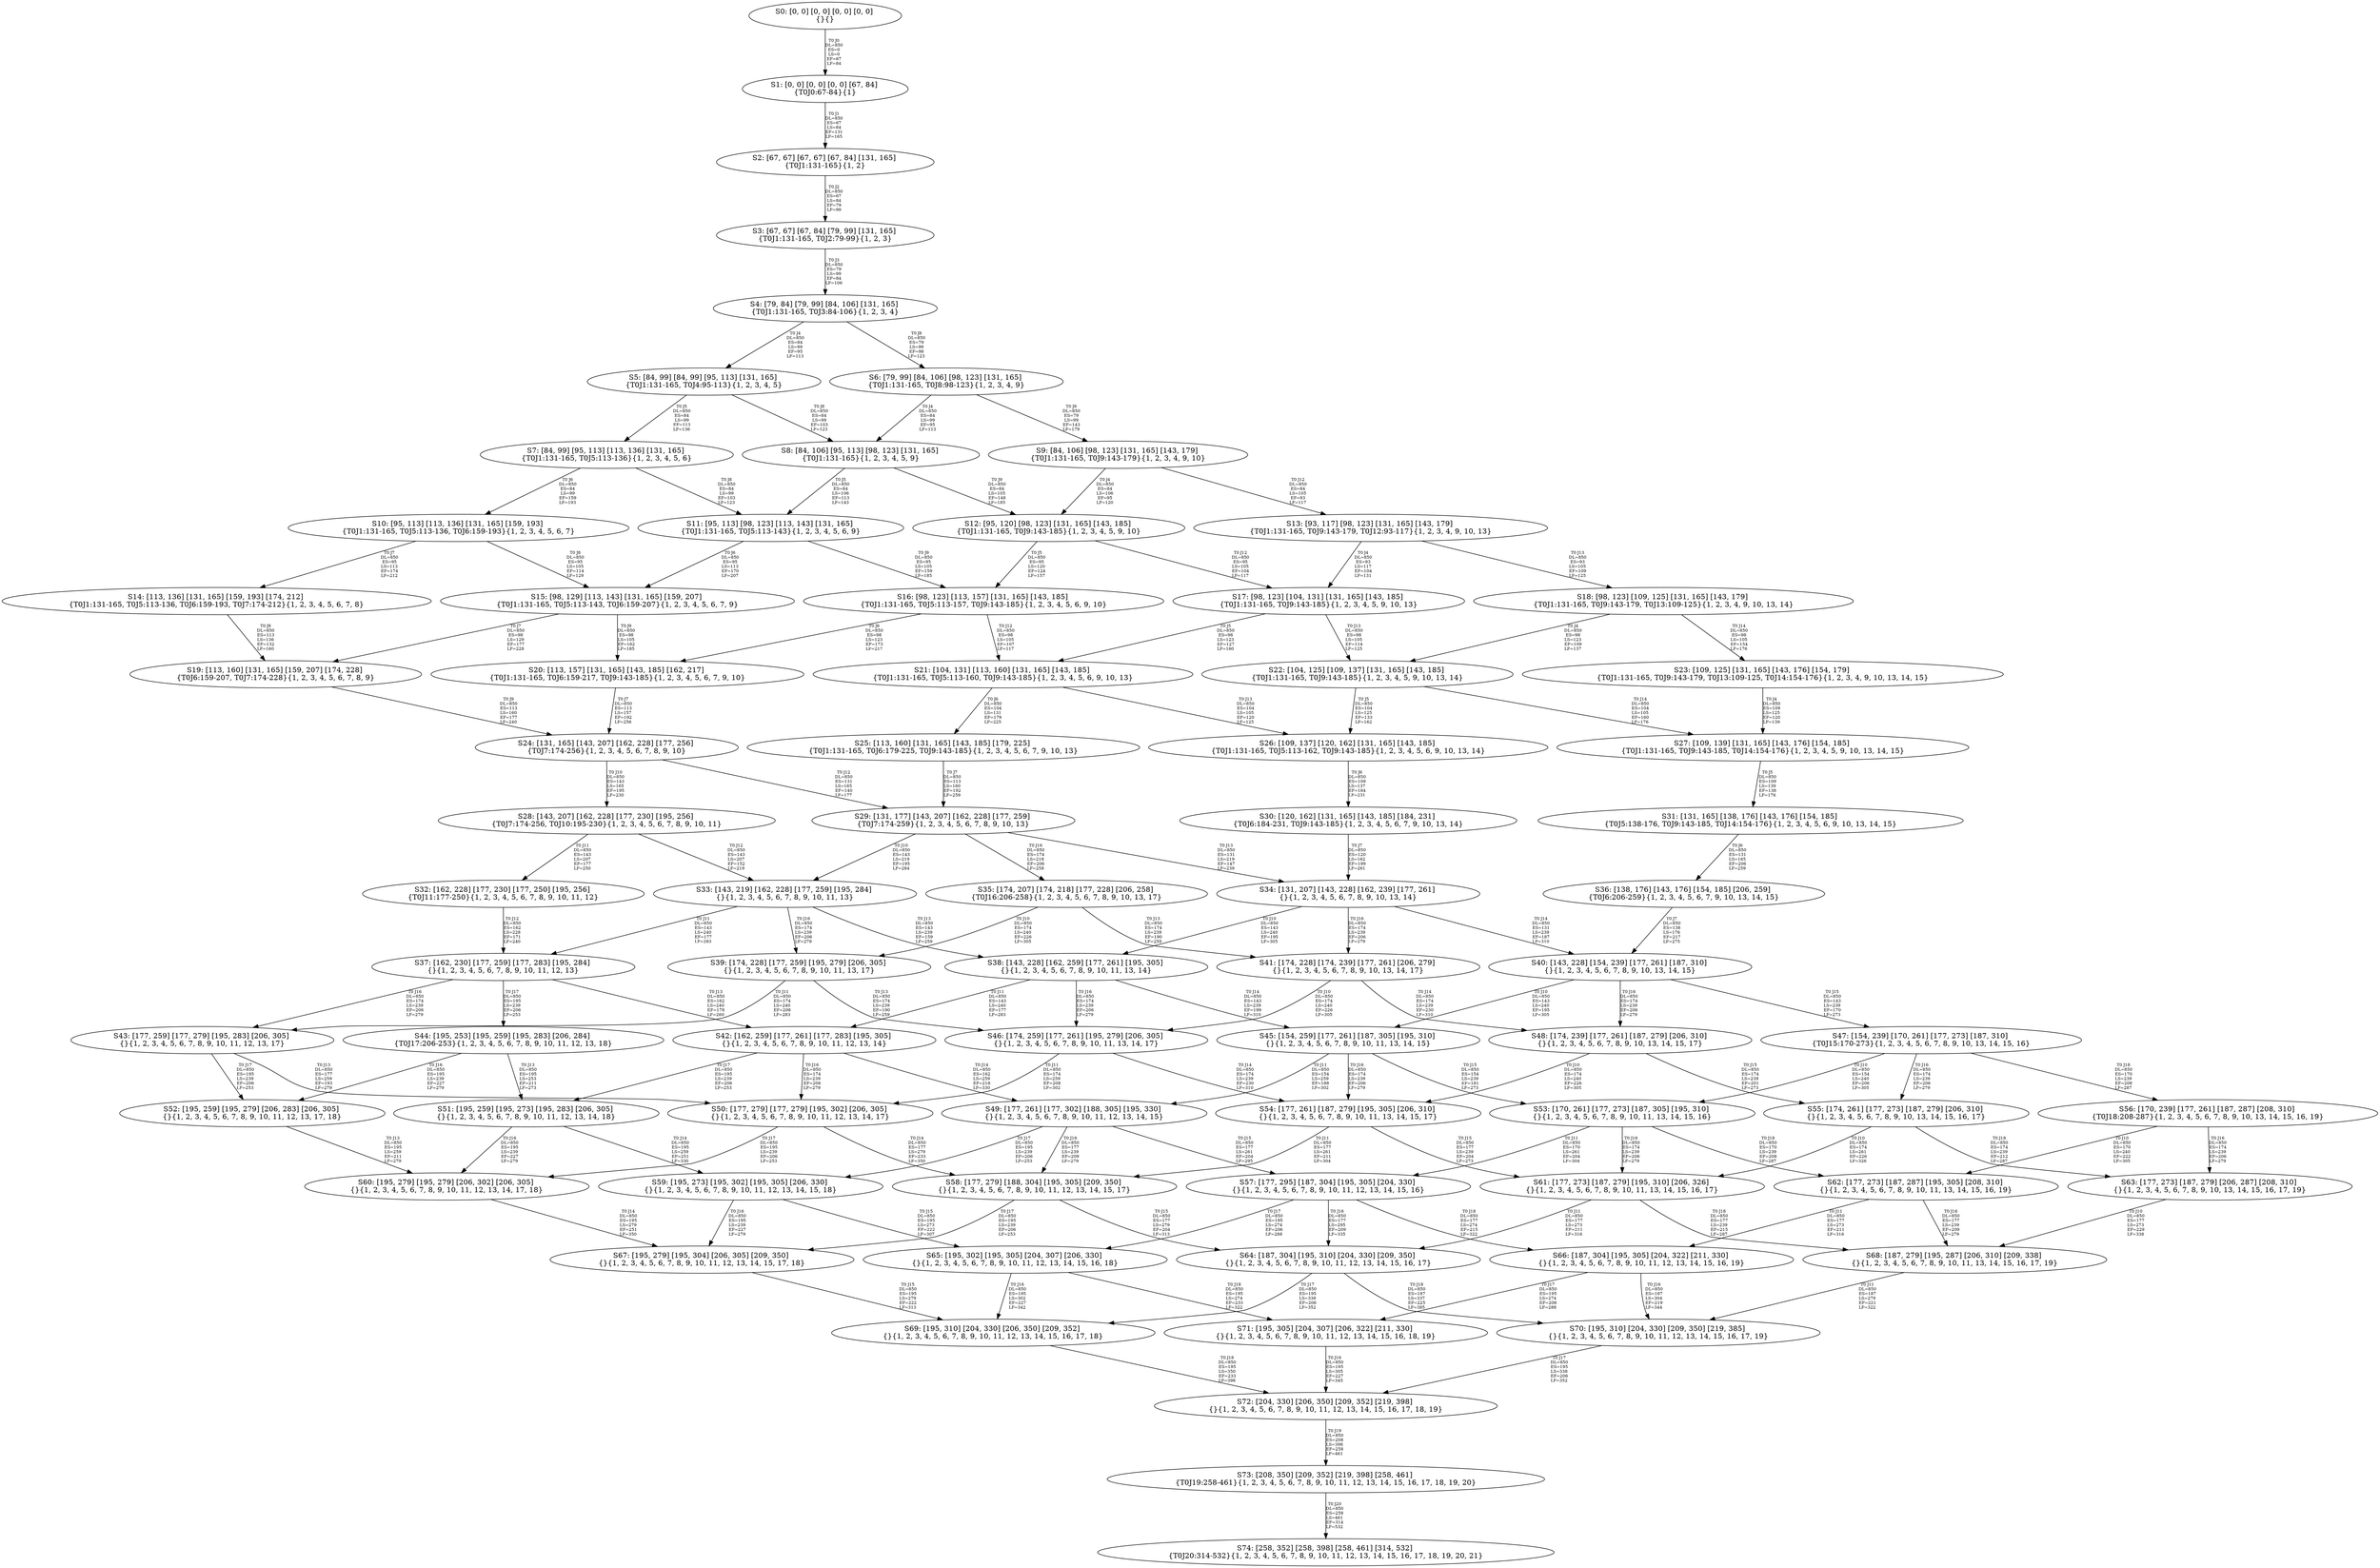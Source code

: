 digraph {
	S0[label="S0: [0, 0] [0, 0] [0, 0] [0, 0] \n{}{}"];
	S1[label="S1: [0, 0] [0, 0] [0, 0] [67, 84] \n{T0J0:67-84}{1}"];
	S2[label="S2: [67, 67] [67, 67] [67, 84] [131, 165] \n{T0J1:131-165}{1, 2}"];
	S3[label="S3: [67, 67] [67, 84] [79, 99] [131, 165] \n{T0J1:131-165, T0J2:79-99}{1, 2, 3}"];
	S4[label="S4: [79, 84] [79, 99] [84, 106] [131, 165] \n{T0J1:131-165, T0J3:84-106}{1, 2, 3, 4}"];
	S5[label="S5: [84, 99] [84, 99] [95, 113] [131, 165] \n{T0J1:131-165, T0J4:95-113}{1, 2, 3, 4, 5}"];
	S6[label="S6: [79, 99] [84, 106] [98, 123] [131, 165] \n{T0J1:131-165, T0J8:98-123}{1, 2, 3, 4, 9}"];
	S7[label="S7: [84, 99] [95, 113] [113, 136] [131, 165] \n{T0J1:131-165, T0J5:113-136}{1, 2, 3, 4, 5, 6}"];
	S8[label="S8: [84, 106] [95, 113] [98, 123] [131, 165] \n{T0J1:131-165}{1, 2, 3, 4, 5, 9}"];
	S9[label="S9: [84, 106] [98, 123] [131, 165] [143, 179] \n{T0J1:131-165, T0J9:143-179}{1, 2, 3, 4, 9, 10}"];
	S10[label="S10: [95, 113] [113, 136] [131, 165] [159, 193] \n{T0J1:131-165, T0J5:113-136, T0J6:159-193}{1, 2, 3, 4, 5, 6, 7}"];
	S11[label="S11: [95, 113] [98, 123] [113, 143] [131, 165] \n{T0J1:131-165, T0J5:113-143}{1, 2, 3, 4, 5, 6, 9}"];
	S12[label="S12: [95, 120] [98, 123] [131, 165] [143, 185] \n{T0J1:131-165, T0J9:143-185}{1, 2, 3, 4, 5, 9, 10}"];
	S13[label="S13: [93, 117] [98, 123] [131, 165] [143, 179] \n{T0J1:131-165, T0J9:143-179, T0J12:93-117}{1, 2, 3, 4, 9, 10, 13}"];
	S14[label="S14: [113, 136] [131, 165] [159, 193] [174, 212] \n{T0J1:131-165, T0J5:113-136, T0J6:159-193, T0J7:174-212}{1, 2, 3, 4, 5, 6, 7, 8}"];
	S15[label="S15: [98, 129] [113, 143] [131, 165] [159, 207] \n{T0J1:131-165, T0J5:113-143, T0J6:159-207}{1, 2, 3, 4, 5, 6, 7, 9}"];
	S16[label="S16: [98, 123] [113, 157] [131, 165] [143, 185] \n{T0J1:131-165, T0J5:113-157, T0J9:143-185}{1, 2, 3, 4, 5, 6, 9, 10}"];
	S17[label="S17: [98, 123] [104, 131] [131, 165] [143, 185] \n{T0J1:131-165, T0J9:143-185}{1, 2, 3, 4, 5, 9, 10, 13}"];
	S18[label="S18: [98, 123] [109, 125] [131, 165] [143, 179] \n{T0J1:131-165, T0J9:143-179, T0J13:109-125}{1, 2, 3, 4, 9, 10, 13, 14}"];
	S19[label="S19: [113, 160] [131, 165] [159, 207] [174, 228] \n{T0J6:159-207, T0J7:174-228}{1, 2, 3, 4, 5, 6, 7, 8, 9}"];
	S20[label="S20: [113, 157] [131, 165] [143, 185] [162, 217] \n{T0J1:131-165, T0J6:159-217, T0J9:143-185}{1, 2, 3, 4, 5, 6, 7, 9, 10}"];
	S21[label="S21: [104, 131] [113, 160] [131, 165] [143, 185] \n{T0J1:131-165, T0J5:113-160, T0J9:143-185}{1, 2, 3, 4, 5, 6, 9, 10, 13}"];
	S22[label="S22: [104, 125] [109, 137] [131, 165] [143, 185] \n{T0J1:131-165, T0J9:143-185}{1, 2, 3, 4, 5, 9, 10, 13, 14}"];
	S23[label="S23: [109, 125] [131, 165] [143, 176] [154, 179] \n{T0J1:131-165, T0J9:143-179, T0J13:109-125, T0J14:154-176}{1, 2, 3, 4, 9, 10, 13, 14, 15}"];
	S24[label="S24: [131, 165] [143, 207] [162, 228] [177, 256] \n{T0J7:174-256}{1, 2, 3, 4, 5, 6, 7, 8, 9, 10}"];
	S25[label="S25: [113, 160] [131, 165] [143, 185] [179, 225] \n{T0J1:131-165, T0J6:179-225, T0J9:143-185}{1, 2, 3, 4, 5, 6, 7, 9, 10, 13}"];
	S26[label="S26: [109, 137] [120, 162] [131, 165] [143, 185] \n{T0J1:131-165, T0J5:113-162, T0J9:143-185}{1, 2, 3, 4, 5, 6, 9, 10, 13, 14}"];
	S27[label="S27: [109, 139] [131, 165] [143, 176] [154, 185] \n{T0J1:131-165, T0J9:143-185, T0J14:154-176}{1, 2, 3, 4, 5, 9, 10, 13, 14, 15}"];
	S28[label="S28: [143, 207] [162, 228] [177, 230] [195, 256] \n{T0J7:174-256, T0J10:195-230}{1, 2, 3, 4, 5, 6, 7, 8, 9, 10, 11}"];
	S29[label="S29: [131, 177] [143, 207] [162, 228] [177, 259] \n{T0J7:174-259}{1, 2, 3, 4, 5, 6, 7, 8, 9, 10, 13}"];
	S30[label="S30: [120, 162] [131, 165] [143, 185] [184, 231] \n{T0J6:184-231, T0J9:143-185}{1, 2, 3, 4, 5, 6, 7, 9, 10, 13, 14}"];
	S31[label="S31: [131, 165] [138, 176] [143, 176] [154, 185] \n{T0J5:138-176, T0J9:143-185, T0J14:154-176}{1, 2, 3, 4, 5, 6, 9, 10, 13, 14, 15}"];
	S32[label="S32: [162, 228] [177, 230] [177, 250] [195, 256] \n{T0J11:177-250}{1, 2, 3, 4, 5, 6, 7, 8, 9, 10, 11, 12}"];
	S33[label="S33: [143, 219] [162, 228] [177, 259] [195, 284] \n{}{1, 2, 3, 4, 5, 6, 7, 8, 9, 10, 11, 13}"];
	S34[label="S34: [131, 207] [143, 228] [162, 239] [177, 261] \n{}{1, 2, 3, 4, 5, 6, 7, 8, 9, 10, 13, 14}"];
	S35[label="S35: [174, 207] [174, 218] [177, 228] [206, 258] \n{T0J16:206-258}{1, 2, 3, 4, 5, 6, 7, 8, 9, 10, 13, 17}"];
	S36[label="S36: [138, 176] [143, 176] [154, 185] [206, 259] \n{T0J6:206-259}{1, 2, 3, 4, 5, 6, 7, 9, 10, 13, 14, 15}"];
	S37[label="S37: [162, 230] [177, 259] [177, 283] [195, 284] \n{}{1, 2, 3, 4, 5, 6, 7, 8, 9, 10, 11, 12, 13}"];
	S38[label="S38: [143, 228] [162, 259] [177, 261] [195, 305] \n{}{1, 2, 3, 4, 5, 6, 7, 8, 9, 10, 11, 13, 14}"];
	S39[label="S39: [174, 228] [177, 259] [195, 279] [206, 305] \n{}{1, 2, 3, 4, 5, 6, 7, 8, 9, 10, 11, 13, 17}"];
	S40[label="S40: [143, 228] [154, 239] [177, 261] [187, 310] \n{}{1, 2, 3, 4, 5, 6, 7, 8, 9, 10, 13, 14, 15}"];
	S41[label="S41: [174, 228] [174, 239] [177, 261] [206, 279] \n{}{1, 2, 3, 4, 5, 6, 7, 8, 9, 10, 13, 14, 17}"];
	S42[label="S42: [162, 259] [177, 261] [177, 283] [195, 305] \n{}{1, 2, 3, 4, 5, 6, 7, 8, 9, 10, 11, 12, 13, 14}"];
	S43[label="S43: [177, 259] [177, 279] [195, 283] [206, 305] \n{}{1, 2, 3, 4, 5, 6, 7, 8, 9, 10, 11, 12, 13, 17}"];
	S44[label="S44: [195, 253] [195, 259] [195, 283] [206, 284] \n{T0J17:206-253}{1, 2, 3, 4, 5, 6, 7, 8, 9, 10, 11, 12, 13, 18}"];
	S45[label="S45: [154, 259] [177, 261] [187, 305] [195, 310] \n{}{1, 2, 3, 4, 5, 6, 7, 8, 9, 10, 11, 13, 14, 15}"];
	S46[label="S46: [174, 259] [177, 261] [195, 279] [206, 305] \n{}{1, 2, 3, 4, 5, 6, 7, 8, 9, 10, 11, 13, 14, 17}"];
	S47[label="S47: [154, 239] [170, 261] [177, 273] [187, 310] \n{T0J15:170-273}{1, 2, 3, 4, 5, 6, 7, 8, 9, 10, 13, 14, 15, 16}"];
	S48[label="S48: [174, 239] [177, 261] [187, 279] [206, 310] \n{}{1, 2, 3, 4, 5, 6, 7, 8, 9, 10, 13, 14, 15, 17}"];
	S49[label="S49: [177, 261] [177, 302] [188, 305] [195, 330] \n{}{1, 2, 3, 4, 5, 6, 7, 8, 9, 10, 11, 12, 13, 14, 15}"];
	S50[label="S50: [177, 279] [177, 279] [195, 302] [206, 305] \n{}{1, 2, 3, 4, 5, 6, 7, 8, 9, 10, 11, 12, 13, 14, 17}"];
	S51[label="S51: [195, 259] [195, 273] [195, 283] [206, 305] \n{}{1, 2, 3, 4, 5, 6, 7, 8, 9, 10, 11, 12, 13, 14, 18}"];
	S52[label="S52: [195, 259] [195, 279] [206, 283] [206, 305] \n{}{1, 2, 3, 4, 5, 6, 7, 8, 9, 10, 11, 12, 13, 17, 18}"];
	S53[label="S53: [170, 261] [177, 273] [187, 305] [195, 310] \n{}{1, 2, 3, 4, 5, 6, 7, 8, 9, 10, 11, 13, 14, 15, 16}"];
	S54[label="S54: [177, 261] [187, 279] [195, 305] [206, 310] \n{}{1, 2, 3, 4, 5, 6, 7, 8, 9, 10, 11, 13, 14, 15, 17}"];
	S55[label="S55: [174, 261] [177, 273] [187, 279] [206, 310] \n{}{1, 2, 3, 4, 5, 6, 7, 8, 9, 10, 13, 14, 15, 16, 17}"];
	S56[label="S56: [170, 239] [177, 261] [187, 287] [208, 310] \n{T0J18:208-287}{1, 2, 3, 4, 5, 6, 7, 8, 9, 10, 13, 14, 15, 16, 19}"];
	S57[label="S57: [177, 295] [187, 304] [195, 305] [204, 330] \n{}{1, 2, 3, 4, 5, 6, 7, 8, 9, 10, 11, 12, 13, 14, 15, 16}"];
	S58[label="S58: [177, 279] [188, 304] [195, 305] [209, 350] \n{}{1, 2, 3, 4, 5, 6, 7, 8, 9, 10, 11, 12, 13, 14, 15, 17}"];
	S59[label="S59: [195, 273] [195, 302] [195, 305] [206, 330] \n{}{1, 2, 3, 4, 5, 6, 7, 8, 9, 10, 11, 12, 13, 14, 15, 18}"];
	S60[label="S60: [195, 279] [195, 279] [206, 302] [206, 305] \n{}{1, 2, 3, 4, 5, 6, 7, 8, 9, 10, 11, 12, 13, 14, 17, 18}"];
	S61[label="S61: [177, 273] [187, 279] [195, 310] [206, 326] \n{}{1, 2, 3, 4, 5, 6, 7, 8, 9, 10, 11, 13, 14, 15, 16, 17}"];
	S62[label="S62: [177, 273] [187, 287] [195, 305] [208, 310] \n{}{1, 2, 3, 4, 5, 6, 7, 8, 9, 10, 11, 13, 14, 15, 16, 19}"];
	S63[label="S63: [177, 273] [187, 279] [206, 287] [208, 310] \n{}{1, 2, 3, 4, 5, 6, 7, 8, 9, 10, 13, 14, 15, 16, 17, 19}"];
	S64[label="S64: [187, 304] [195, 310] [204, 330] [209, 350] \n{}{1, 2, 3, 4, 5, 6, 7, 8, 9, 10, 11, 12, 13, 14, 15, 16, 17}"];
	S65[label="S65: [195, 302] [195, 305] [204, 307] [206, 330] \n{}{1, 2, 3, 4, 5, 6, 7, 8, 9, 10, 11, 12, 13, 14, 15, 16, 18}"];
	S66[label="S66: [187, 304] [195, 305] [204, 322] [211, 330] \n{}{1, 2, 3, 4, 5, 6, 7, 8, 9, 10, 11, 12, 13, 14, 15, 16, 19}"];
	S67[label="S67: [195, 279] [195, 304] [206, 305] [209, 350] \n{}{1, 2, 3, 4, 5, 6, 7, 8, 9, 10, 11, 12, 13, 14, 15, 17, 18}"];
	S68[label="S68: [187, 279] [195, 287] [206, 310] [209, 338] \n{}{1, 2, 3, 4, 5, 6, 7, 8, 9, 10, 11, 13, 14, 15, 16, 17, 19}"];
	S69[label="S69: [195, 310] [204, 330] [206, 350] [209, 352] \n{}{1, 2, 3, 4, 5, 6, 7, 8, 9, 10, 11, 12, 13, 14, 15, 16, 17, 18}"];
	S70[label="S70: [195, 310] [204, 330] [209, 350] [219, 385] \n{}{1, 2, 3, 4, 5, 6, 7, 8, 9, 10, 11, 12, 13, 14, 15, 16, 17, 19}"];
	S71[label="S71: [195, 305] [204, 307] [206, 322] [211, 330] \n{}{1, 2, 3, 4, 5, 6, 7, 8, 9, 10, 11, 12, 13, 14, 15, 16, 18, 19}"];
	S72[label="S72: [204, 330] [206, 350] [209, 352] [219, 398] \n{}{1, 2, 3, 4, 5, 6, 7, 8, 9, 10, 11, 12, 13, 14, 15, 16, 17, 18, 19}"];
	S73[label="S73: [208, 350] [209, 352] [219, 398] [258, 461] \n{T0J19:258-461}{1, 2, 3, 4, 5, 6, 7, 8, 9, 10, 11, 12, 13, 14, 15, 16, 17, 18, 19, 20}"];
	S74[label="S74: [258, 352] [258, 398] [258, 461] [314, 532] \n{T0J20:314-532}{1, 2, 3, 4, 5, 6, 7, 8, 9, 10, 11, 12, 13, 14, 15, 16, 17, 18, 19, 20, 21}"];
	S0 -> S1[label="T0 J0\nDL=850\nES=0\nLS=0\nEF=67\nLF=84",fontsize=8];
	S1 -> S2[label="T0 J1\nDL=850\nES=67\nLS=84\nEF=131\nLF=165",fontsize=8];
	S2 -> S3[label="T0 J2\nDL=850\nES=67\nLS=84\nEF=79\nLF=99",fontsize=8];
	S3 -> S4[label="T0 J3\nDL=850\nES=79\nLS=99\nEF=84\nLF=106",fontsize=8];
	S4 -> S5[label="T0 J4\nDL=850\nES=84\nLS=99\nEF=95\nLF=113",fontsize=8];
	S4 -> S6[label="T0 J8\nDL=850\nES=79\nLS=99\nEF=98\nLF=123",fontsize=8];
	S5 -> S7[label="T0 J5\nDL=850\nES=84\nLS=99\nEF=113\nLF=136",fontsize=8];
	S5 -> S8[label="T0 J8\nDL=850\nES=84\nLS=99\nEF=103\nLF=123",fontsize=8];
	S6 -> S8[label="T0 J4\nDL=850\nES=84\nLS=99\nEF=95\nLF=113",fontsize=8];
	S6 -> S9[label="T0 J9\nDL=850\nES=79\nLS=99\nEF=143\nLF=179",fontsize=8];
	S7 -> S10[label="T0 J6\nDL=850\nES=84\nLS=99\nEF=159\nLF=193",fontsize=8];
	S7 -> S11[label="T0 J8\nDL=850\nES=84\nLS=99\nEF=103\nLF=123",fontsize=8];
	S8 -> S11[label="T0 J5\nDL=850\nES=84\nLS=106\nEF=113\nLF=143",fontsize=8];
	S8 -> S12[label="T0 J9\nDL=850\nES=84\nLS=105\nEF=148\nLF=185",fontsize=8];
	S9 -> S12[label="T0 J4\nDL=850\nES=84\nLS=106\nEF=95\nLF=120",fontsize=8];
	S9 -> S13[label="T0 J12\nDL=850\nES=84\nLS=105\nEF=93\nLF=117",fontsize=8];
	S10 -> S14[label="T0 J7\nDL=850\nES=95\nLS=113\nEF=174\nLF=212",fontsize=8];
	S10 -> S15[label="T0 J8\nDL=850\nES=95\nLS=105\nEF=114\nLF=129",fontsize=8];
	S11 -> S15[label="T0 J6\nDL=850\nES=95\nLS=113\nEF=170\nLF=207",fontsize=8];
	S11 -> S16[label="T0 J9\nDL=850\nES=95\nLS=105\nEF=159\nLF=185",fontsize=8];
	S12 -> S16[label="T0 J5\nDL=850\nES=95\nLS=120\nEF=124\nLF=157",fontsize=8];
	S12 -> S17[label="T0 J12\nDL=850\nES=95\nLS=105\nEF=104\nLF=117",fontsize=8];
	S13 -> S17[label="T0 J4\nDL=850\nES=93\nLS=117\nEF=104\nLF=131",fontsize=8];
	S13 -> S18[label="T0 J13\nDL=850\nES=93\nLS=105\nEF=109\nLF=125",fontsize=8];
	S14 -> S19[label="T0 J8\nDL=850\nES=113\nLS=136\nEF=132\nLF=160",fontsize=8];
	S15 -> S19[label="T0 J7\nDL=850\nES=98\nLS=129\nEF=177\nLF=228",fontsize=8];
	S15 -> S20[label="T0 J9\nDL=850\nES=98\nLS=105\nEF=162\nLF=185",fontsize=8];
	S16 -> S20[label="T0 J6\nDL=850\nES=98\nLS=123\nEF=173\nLF=217",fontsize=8];
	S16 -> S21[label="T0 J12\nDL=850\nES=98\nLS=105\nEF=107\nLF=117",fontsize=8];
	S17 -> S21[label="T0 J5\nDL=850\nES=98\nLS=123\nEF=127\nLF=160",fontsize=8];
	S17 -> S22[label="T0 J13\nDL=850\nES=98\nLS=105\nEF=114\nLF=125",fontsize=8];
	S18 -> S22[label="T0 J4\nDL=850\nES=98\nLS=123\nEF=109\nLF=137",fontsize=8];
	S18 -> S23[label="T0 J14\nDL=850\nES=98\nLS=105\nEF=154\nLF=176",fontsize=8];
	S19 -> S24[label="T0 J9\nDL=850\nES=113\nLS=160\nEF=177\nLF=240",fontsize=8];
	S20 -> S24[label="T0 J7\nDL=850\nES=113\nLS=157\nEF=192\nLF=256",fontsize=8];
	S21 -> S25[label="T0 J6\nDL=850\nES=104\nLS=131\nEF=179\nLF=225",fontsize=8];
	S21 -> S26[label="T0 J13\nDL=850\nES=104\nLS=105\nEF=120\nLF=125",fontsize=8];
	S22 -> S26[label="T0 J5\nDL=850\nES=104\nLS=125\nEF=133\nLF=162",fontsize=8];
	S22 -> S27[label="T0 J14\nDL=850\nES=104\nLS=105\nEF=160\nLF=176",fontsize=8];
	S23 -> S27[label="T0 J4\nDL=850\nES=109\nLS=125\nEF=120\nLF=139",fontsize=8];
	S24 -> S28[label="T0 J10\nDL=850\nES=143\nLS=165\nEF=195\nLF=230",fontsize=8];
	S24 -> S29[label="T0 J12\nDL=850\nES=131\nLS=165\nEF=140\nLF=177",fontsize=8];
	S25 -> S29[label="T0 J7\nDL=850\nES=113\nLS=160\nEF=192\nLF=259",fontsize=8];
	S26 -> S30[label="T0 J6\nDL=850\nES=109\nLS=137\nEF=184\nLF=231",fontsize=8];
	S27 -> S31[label="T0 J5\nDL=850\nES=109\nLS=139\nEF=138\nLF=176",fontsize=8];
	S28 -> S32[label="T0 J11\nDL=850\nES=143\nLS=207\nEF=177\nLF=250",fontsize=8];
	S28 -> S33[label="T0 J12\nDL=850\nES=143\nLS=207\nEF=152\nLF=219",fontsize=8];
	S29 -> S33[label="T0 J10\nDL=850\nES=143\nLS=219\nEF=195\nLF=284",fontsize=8];
	S29 -> S34[label="T0 J13\nDL=850\nES=131\nLS=219\nEF=147\nLF=239",fontsize=8];
	S29 -> S35[label="T0 J16\nDL=850\nES=174\nLS=218\nEF=206\nLF=258",fontsize=8];
	S30 -> S34[label="T0 J7\nDL=850\nES=120\nLS=162\nEF=199\nLF=261",fontsize=8];
	S31 -> S36[label="T0 J6\nDL=850\nES=131\nLS=165\nEF=206\nLF=259",fontsize=8];
	S32 -> S37[label="T0 J12\nDL=850\nES=162\nLS=228\nEF=171\nLF=240",fontsize=8];
	S33 -> S37[label="T0 J11\nDL=850\nES=143\nLS=240\nEF=177\nLF=283",fontsize=8];
	S33 -> S38[label="T0 J13\nDL=850\nES=143\nLS=239\nEF=159\nLF=259",fontsize=8];
	S33 -> S39[label="T0 J16\nDL=850\nES=174\nLS=239\nEF=206\nLF=279",fontsize=8];
	S34 -> S38[label="T0 J10\nDL=850\nES=143\nLS=240\nEF=195\nLF=305",fontsize=8];
	S34 -> S40[label="T0 J14\nDL=850\nES=131\nLS=239\nEF=187\nLF=310",fontsize=8];
	S34 -> S41[label="T0 J16\nDL=850\nES=174\nLS=239\nEF=206\nLF=279",fontsize=8];
	S35 -> S39[label="T0 J10\nDL=850\nES=174\nLS=240\nEF=226\nLF=305",fontsize=8];
	S35 -> S41[label="T0 J13\nDL=850\nES=174\nLS=239\nEF=190\nLF=259",fontsize=8];
	S36 -> S40[label="T0 J7\nDL=850\nES=138\nLS=176\nEF=217\nLF=275",fontsize=8];
	S37 -> S42[label="T0 J13\nDL=850\nES=162\nLS=240\nEF=178\nLF=260",fontsize=8];
	S37 -> S43[label="T0 J16\nDL=850\nES=174\nLS=239\nEF=206\nLF=279",fontsize=8];
	S37 -> S44[label="T0 J17\nDL=850\nES=195\nLS=239\nEF=206\nLF=253",fontsize=8];
	S38 -> S42[label="T0 J11\nDL=850\nES=143\nLS=240\nEF=177\nLF=283",fontsize=8];
	S38 -> S45[label="T0 J14\nDL=850\nES=143\nLS=239\nEF=199\nLF=310",fontsize=8];
	S38 -> S46[label="T0 J16\nDL=850\nES=174\nLS=239\nEF=206\nLF=279",fontsize=8];
	S39 -> S43[label="T0 J11\nDL=850\nES=174\nLS=240\nEF=208\nLF=283",fontsize=8];
	S39 -> S46[label="T0 J13\nDL=850\nES=174\nLS=239\nEF=190\nLF=259",fontsize=8];
	S40 -> S45[label="T0 J10\nDL=850\nES=143\nLS=240\nEF=195\nLF=305",fontsize=8];
	S40 -> S47[label="T0 J15\nDL=850\nES=143\nLS=239\nEF=170\nLF=273",fontsize=8];
	S40 -> S48[label="T0 J16\nDL=850\nES=174\nLS=239\nEF=206\nLF=279",fontsize=8];
	S41 -> S46[label="T0 J10\nDL=850\nES=174\nLS=240\nEF=226\nLF=305",fontsize=8];
	S41 -> S48[label="T0 J14\nDL=850\nES=174\nLS=239\nEF=230\nLF=310",fontsize=8];
	S42 -> S49[label="T0 J14\nDL=850\nES=162\nLS=259\nEF=218\nLF=330",fontsize=8];
	S42 -> S50[label="T0 J16\nDL=850\nES=174\nLS=239\nEF=206\nLF=279",fontsize=8];
	S42 -> S51[label="T0 J17\nDL=850\nES=195\nLS=239\nEF=206\nLF=253",fontsize=8];
	S43 -> S50[label="T0 J13\nDL=850\nES=177\nLS=259\nEF=193\nLF=279",fontsize=8];
	S43 -> S52[label="T0 J17\nDL=850\nES=195\nLS=239\nEF=206\nLF=253",fontsize=8];
	S44 -> S51[label="T0 J13\nDL=850\nES=195\nLS=253\nEF=211\nLF=273",fontsize=8];
	S44 -> S52[label="T0 J16\nDL=850\nES=195\nLS=239\nEF=227\nLF=279",fontsize=8];
	S45 -> S49[label="T0 J11\nDL=850\nES=154\nLS=259\nEF=188\nLF=302",fontsize=8];
	S45 -> S53[label="T0 J15\nDL=850\nES=154\nLS=239\nEF=181\nLF=273",fontsize=8];
	S45 -> S54[label="T0 J16\nDL=850\nES=174\nLS=239\nEF=206\nLF=279",fontsize=8];
	S46 -> S50[label="T0 J11\nDL=850\nES=174\nLS=259\nEF=208\nLF=302",fontsize=8];
	S46 -> S54[label="T0 J14\nDL=850\nES=174\nLS=239\nEF=230\nLF=310",fontsize=8];
	S47 -> S53[label="T0 J10\nDL=850\nES=154\nLS=240\nEF=206\nLF=305",fontsize=8];
	S47 -> S55[label="T0 J16\nDL=850\nES=174\nLS=239\nEF=206\nLF=279",fontsize=8];
	S47 -> S56[label="T0 J18\nDL=850\nES=170\nLS=239\nEF=208\nLF=287",fontsize=8];
	S48 -> S54[label="T0 J10\nDL=850\nES=174\nLS=240\nEF=226\nLF=305",fontsize=8];
	S48 -> S55[label="T0 J15\nDL=850\nES=174\nLS=239\nEF=201\nLF=273",fontsize=8];
	S49 -> S57[label="T0 J15\nDL=850\nES=177\nLS=261\nEF=204\nLF=295",fontsize=8];
	S49 -> S58[label="T0 J16\nDL=850\nES=177\nLS=239\nEF=209\nLF=279",fontsize=8];
	S49 -> S59[label="T0 J17\nDL=850\nES=195\nLS=239\nEF=206\nLF=253",fontsize=8];
	S50 -> S58[label="T0 J14\nDL=850\nES=177\nLS=279\nEF=233\nLF=350",fontsize=8];
	S50 -> S60[label="T0 J17\nDL=850\nES=195\nLS=239\nEF=206\nLF=253",fontsize=8];
	S51 -> S59[label="T0 J14\nDL=850\nES=195\nLS=259\nEF=251\nLF=330",fontsize=8];
	S51 -> S60[label="T0 J16\nDL=850\nES=195\nLS=239\nEF=227\nLF=279",fontsize=8];
	S52 -> S60[label="T0 J13\nDL=850\nES=195\nLS=259\nEF=211\nLF=279",fontsize=8];
	S53 -> S57[label="T0 J11\nDL=850\nES=170\nLS=261\nEF=204\nLF=304",fontsize=8];
	S53 -> S61[label="T0 J16\nDL=850\nES=174\nLS=239\nEF=206\nLF=279",fontsize=8];
	S53 -> S62[label="T0 J18\nDL=850\nES=170\nLS=239\nEF=208\nLF=287",fontsize=8];
	S54 -> S58[label="T0 J11\nDL=850\nES=177\nLS=261\nEF=211\nLF=304",fontsize=8];
	S54 -> S61[label="T0 J15\nDL=850\nES=177\nLS=239\nEF=204\nLF=273",fontsize=8];
	S55 -> S61[label="T0 J10\nDL=850\nES=174\nLS=261\nEF=226\nLF=326",fontsize=8];
	S55 -> S63[label="T0 J18\nDL=850\nES=174\nLS=239\nEF=212\nLF=287",fontsize=8];
	S56 -> S62[label="T0 J10\nDL=850\nES=170\nLS=240\nEF=222\nLF=305",fontsize=8];
	S56 -> S63[label="T0 J16\nDL=850\nES=174\nLS=239\nEF=206\nLF=279",fontsize=8];
	S57 -> S64[label="T0 J16\nDL=850\nES=177\nLS=295\nEF=209\nLF=335",fontsize=8];
	S57 -> S65[label="T0 J17\nDL=850\nES=195\nLS=274\nEF=206\nLF=288",fontsize=8];
	S57 -> S66[label="T0 J18\nDL=850\nES=177\nLS=274\nEF=215\nLF=322",fontsize=8];
	S58 -> S64[label="T0 J15\nDL=850\nES=177\nLS=279\nEF=204\nLF=313",fontsize=8];
	S58 -> S67[label="T0 J17\nDL=850\nES=195\nLS=239\nEF=206\nLF=253",fontsize=8];
	S59 -> S65[label="T0 J15\nDL=850\nES=195\nLS=273\nEF=222\nLF=307",fontsize=8];
	S59 -> S67[label="T0 J16\nDL=850\nES=195\nLS=239\nEF=227\nLF=279",fontsize=8];
	S60 -> S67[label="T0 J14\nDL=850\nES=195\nLS=279\nEF=251\nLF=350",fontsize=8];
	S61 -> S64[label="T0 J11\nDL=850\nES=177\nLS=273\nEF=211\nLF=316",fontsize=8];
	S61 -> S68[label="T0 J18\nDL=850\nES=177\nLS=239\nEF=215\nLF=287",fontsize=8];
	S62 -> S66[label="T0 J11\nDL=850\nES=177\nLS=273\nEF=211\nLF=316",fontsize=8];
	S62 -> S68[label="T0 J16\nDL=850\nES=177\nLS=239\nEF=209\nLF=279",fontsize=8];
	S63 -> S68[label="T0 J10\nDL=850\nES=177\nLS=273\nEF=229\nLF=338",fontsize=8];
	S64 -> S69[label="T0 J17\nDL=850\nES=195\nLS=338\nEF=206\nLF=352",fontsize=8];
	S64 -> S70[label="T0 J18\nDL=850\nES=187\nLS=337\nEF=225\nLF=385",fontsize=8];
	S65 -> S69[label="T0 J16\nDL=850\nES=195\nLS=302\nEF=227\nLF=342",fontsize=8];
	S65 -> S71[label="T0 J18\nDL=850\nES=195\nLS=274\nEF=233\nLF=322",fontsize=8];
	S66 -> S70[label="T0 J16\nDL=850\nES=187\nLS=304\nEF=219\nLF=344",fontsize=8];
	S66 -> S71[label="T0 J17\nDL=850\nES=195\nLS=274\nEF=206\nLF=288",fontsize=8];
	S67 -> S69[label="T0 J15\nDL=850\nES=195\nLS=279\nEF=222\nLF=313",fontsize=8];
	S68 -> S70[label="T0 J11\nDL=850\nES=187\nLS=279\nEF=221\nLF=322",fontsize=8];
	S69 -> S72[label="T0 J18\nDL=850\nES=195\nLS=350\nEF=233\nLF=398",fontsize=8];
	S70 -> S72[label="T0 J17\nDL=850\nES=195\nLS=338\nEF=206\nLF=352",fontsize=8];
	S71 -> S72[label="T0 J16\nDL=850\nES=195\nLS=305\nEF=227\nLF=345",fontsize=8];
	S72 -> S73[label="T0 J19\nDL=850\nES=208\nLS=398\nEF=258\nLF=461",fontsize=8];
	S73 -> S74[label="T0 J20\nDL=850\nES=258\nLS=461\nEF=314\nLF=532",fontsize=8];
}
